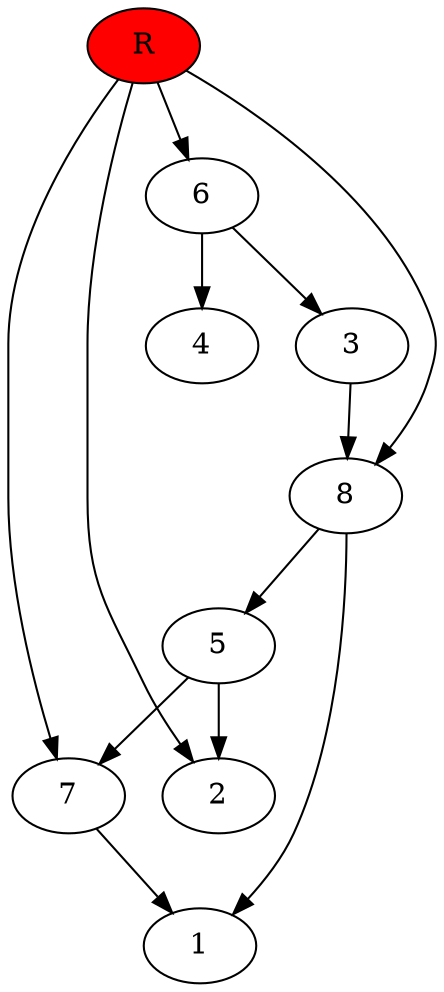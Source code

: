digraph prb28308 {
	1
	2
	3
	4
	5
	6
	7
	8
	R [fillcolor="#ff0000" style=filled]
	3 -> 8
	5 -> 2
	5 -> 7
	6 -> 3
	6 -> 4
	7 -> 1
	8 -> 1
	8 -> 5
	R -> 2
	R -> 6
	R -> 7
	R -> 8
}
